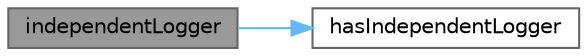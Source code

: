 digraph "independentLogger"
{
 // INTERACTIVE_SVG=YES
 // LATEX_PDF_SIZE
  bgcolor="transparent";
  edge [fontname=Helvetica,fontsize=10,labelfontname=Helvetica,labelfontsize=10];
  node [fontname=Helvetica,fontsize=10,shape=box,height=0.2,width=0.4];
  rankdir="LR";
  Node1 [label="independentLogger",height=0.2,width=0.4,color="gray40", fillcolor="grey60", style="filled", fontcolor="black",tooltip=" "];
  Node1 -> Node2 [color="steelblue1",style="solid"];
  Node2 [label="hasIndependentLogger",height=0.2,width=0.4,color="grey40", fillcolor="white", style="filled",URL="$classore_1_1data_1_1_log.html#a6f3b94dfa4415fc2476405e9c611178a",tooltip=" "];
}
